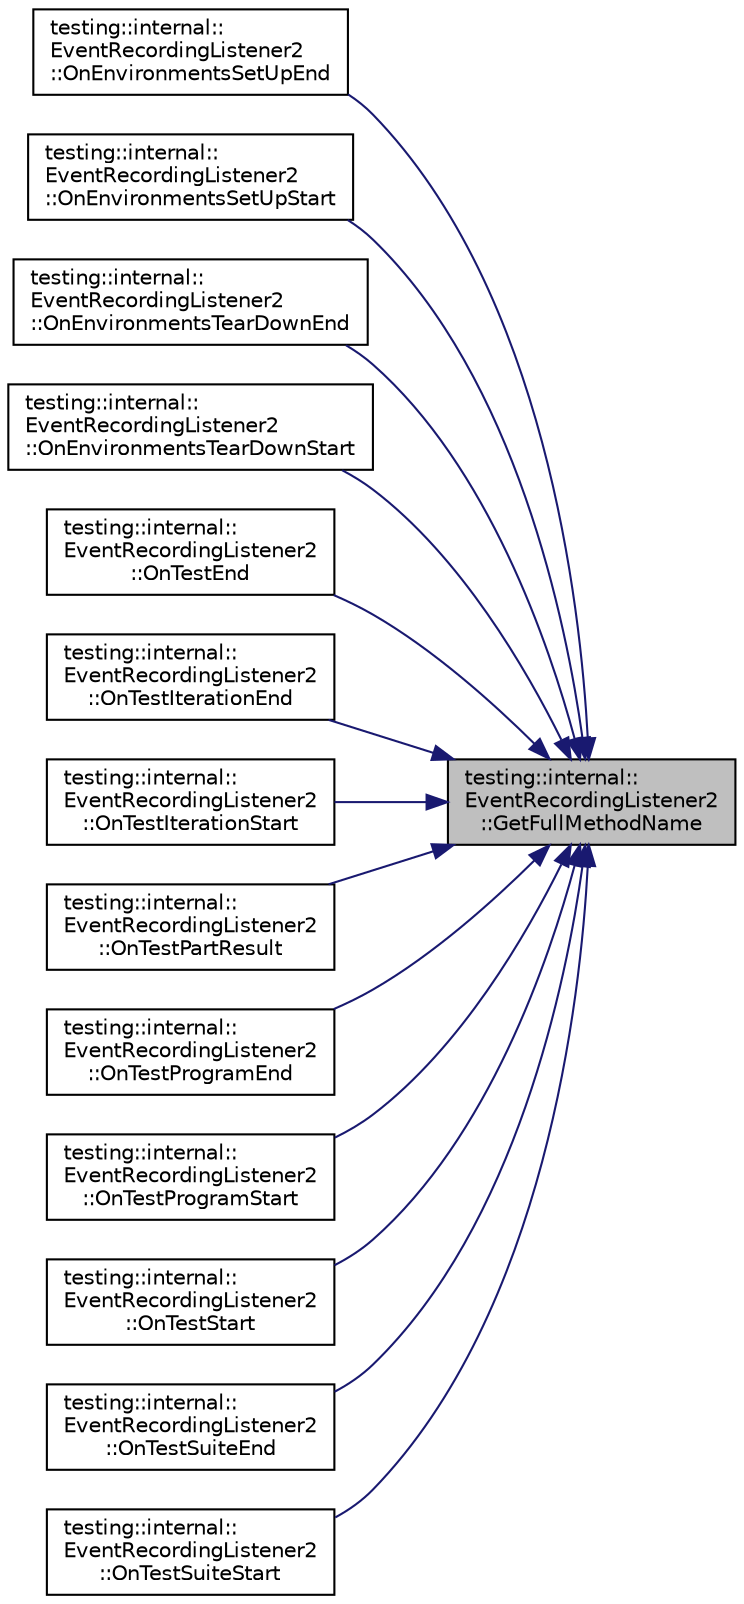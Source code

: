 digraph "testing::internal::EventRecordingListener2::GetFullMethodName"
{
 // LATEX_PDF_SIZE
  bgcolor="transparent";
  edge [fontname="Helvetica",fontsize="10",labelfontname="Helvetica",labelfontsize="10"];
  node [fontname="Helvetica",fontsize="10",shape=record];
  rankdir="RL";
  Node1 [label="testing::internal::\lEventRecordingListener2\l::GetFullMethodName",height=0.2,width=0.4,color="black", fillcolor="grey75", style="filled", fontcolor="black",tooltip=" "];
  Node1 -> Node2 [dir="back",color="midnightblue",fontsize="10",style="solid",fontname="Helvetica"];
  Node2 [label="testing::internal::\lEventRecordingListener2\l::OnEnvironmentsSetUpEnd",height=0.2,width=0.4,color="black",URL="$classtesting_1_1internal_1_1EventRecordingListener2.html#ae6a3c429dd5df55c869377186411a90a",tooltip=" "];
  Node1 -> Node3 [dir="back",color="midnightblue",fontsize="10",style="solid",fontname="Helvetica"];
  Node3 [label="testing::internal::\lEventRecordingListener2\l::OnEnvironmentsSetUpStart",height=0.2,width=0.4,color="black",URL="$classtesting_1_1internal_1_1EventRecordingListener2.html#a555f80451b123922a7f21930e45a256f",tooltip=" "];
  Node1 -> Node4 [dir="back",color="midnightblue",fontsize="10",style="solid",fontname="Helvetica"];
  Node4 [label="testing::internal::\lEventRecordingListener2\l::OnEnvironmentsTearDownEnd",height=0.2,width=0.4,color="black",URL="$classtesting_1_1internal_1_1EventRecordingListener2.html#ac0c920b1264e59dfa7e8c9d159a77e8b",tooltip=" "];
  Node1 -> Node5 [dir="back",color="midnightblue",fontsize="10",style="solid",fontname="Helvetica"];
  Node5 [label="testing::internal::\lEventRecordingListener2\l::OnEnvironmentsTearDownStart",height=0.2,width=0.4,color="black",URL="$classtesting_1_1internal_1_1EventRecordingListener2.html#a9b29ac6408f671e6b0fcafba75238573",tooltip=" "];
  Node1 -> Node6 [dir="back",color="midnightblue",fontsize="10",style="solid",fontname="Helvetica"];
  Node6 [label="testing::internal::\lEventRecordingListener2\l::OnTestEnd",height=0.2,width=0.4,color="black",URL="$classtesting_1_1internal_1_1EventRecordingListener2.html#a8651cee935f60407bd65d0162a6d9629",tooltip=" "];
  Node1 -> Node7 [dir="back",color="midnightblue",fontsize="10",style="solid",fontname="Helvetica"];
  Node7 [label="testing::internal::\lEventRecordingListener2\l::OnTestIterationEnd",height=0.2,width=0.4,color="black",URL="$classtesting_1_1internal_1_1EventRecordingListener2.html#ae93c576efaf6f6d3afc455d05aa9eda8",tooltip=" "];
  Node1 -> Node8 [dir="back",color="midnightblue",fontsize="10",style="solid",fontname="Helvetica"];
  Node8 [label="testing::internal::\lEventRecordingListener2\l::OnTestIterationStart",height=0.2,width=0.4,color="black",URL="$classtesting_1_1internal_1_1EventRecordingListener2.html#ab208d8583e6593b4c7d89db6f8f2600b",tooltip=" "];
  Node1 -> Node9 [dir="back",color="midnightblue",fontsize="10",style="solid",fontname="Helvetica"];
  Node9 [label="testing::internal::\lEventRecordingListener2\l::OnTestPartResult",height=0.2,width=0.4,color="black",URL="$classtesting_1_1internal_1_1EventRecordingListener2.html#a0c7bd2ef9f0e467b408dcb4c984cb3fc",tooltip=" "];
  Node1 -> Node10 [dir="back",color="midnightblue",fontsize="10",style="solid",fontname="Helvetica"];
  Node10 [label="testing::internal::\lEventRecordingListener2\l::OnTestProgramEnd",height=0.2,width=0.4,color="black",URL="$classtesting_1_1internal_1_1EventRecordingListener2.html#a95aeef757bba790c159b5a422030a86b",tooltip=" "];
  Node1 -> Node11 [dir="back",color="midnightblue",fontsize="10",style="solid",fontname="Helvetica"];
  Node11 [label="testing::internal::\lEventRecordingListener2\l::OnTestProgramStart",height=0.2,width=0.4,color="black",URL="$classtesting_1_1internal_1_1EventRecordingListener2.html#a461f961badc2be6e633df136bc8e3d29",tooltip=" "];
  Node1 -> Node12 [dir="back",color="midnightblue",fontsize="10",style="solid",fontname="Helvetica"];
  Node12 [label="testing::internal::\lEventRecordingListener2\l::OnTestStart",height=0.2,width=0.4,color="black",URL="$classtesting_1_1internal_1_1EventRecordingListener2.html#ac3231fff64b23bbd05e3a2cc57e20df9",tooltip=" "];
  Node1 -> Node13 [dir="back",color="midnightblue",fontsize="10",style="solid",fontname="Helvetica"];
  Node13 [label="testing::internal::\lEventRecordingListener2\l::OnTestSuiteEnd",height=0.2,width=0.4,color="black",URL="$classtesting_1_1internal_1_1EventRecordingListener2.html#aefd67a80de94cdd8e2e43c0fad812bd2",tooltip=" "];
  Node1 -> Node14 [dir="back",color="midnightblue",fontsize="10",style="solid",fontname="Helvetica"];
  Node14 [label="testing::internal::\lEventRecordingListener2\l::OnTestSuiteStart",height=0.2,width=0.4,color="black",URL="$classtesting_1_1internal_1_1EventRecordingListener2.html#a6bc3ac71f7f96e9c62b0c7dffd5f66b0",tooltip=" "];
}
